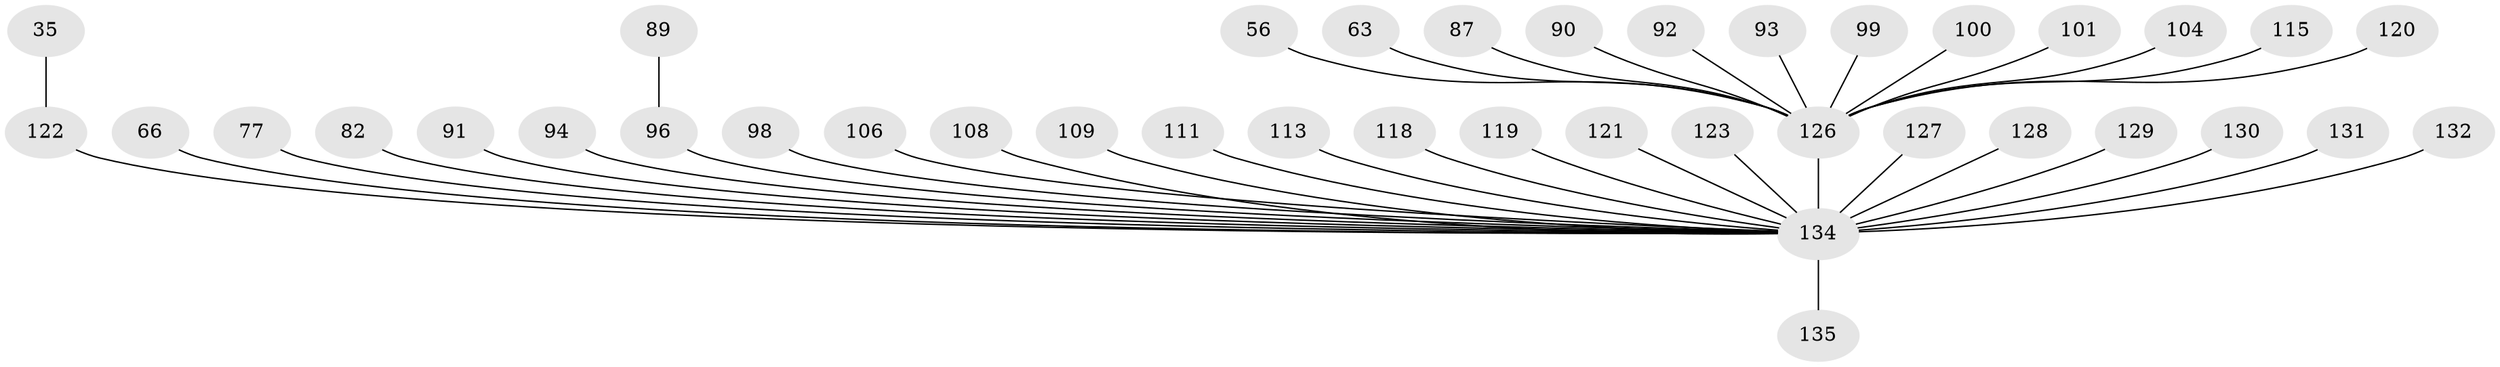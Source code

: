 // original degree distribution, {20: 0.007407407407407408, 4: 0.08148148148148149, 17: 0.007407407407407408, 3: 0.1037037037037037, 13: 0.007407407407407408, 6: 0.014814814814814815, 8: 0.014814814814814815, 7: 0.007407407407407408, 2: 0.2814814814814815, 22: 0.007407407407407408, 1: 0.42962962962962964, 9: 0.007407407407407408, 14: 0.007407407407407408, 5: 0.014814814814814815, 10: 0.007407407407407408}
// Generated by graph-tools (version 1.1) at 2025/50/03/04/25 21:50:14]
// undirected, 40 vertices, 39 edges
graph export_dot {
graph [start="1"]
  node [color=gray90,style=filled];
  35;
  56 [super="+49"];
  63;
  66 [super="+45"];
  77 [super="+74"];
  82 [super="+76"];
  87;
  89;
  90;
  91;
  92;
  93;
  94;
  96 [super="+84+65"];
  98;
  99;
  100;
  101 [super="+47"];
  104;
  106 [super="+105"];
  108;
  109;
  111;
  113;
  115;
  118;
  119;
  120;
  121;
  122 [super="+27"];
  123 [super="+58"];
  126 [super="+38+22+78+26+28+33+46+51"];
  127;
  128 [super="+72+83"];
  129 [super="+2+55+103"];
  130 [super="+88+117+125"];
  131;
  132;
  134 [super="+133+73+110+114+124+112+16+29+86+116+42+52+54+59+64+70+71"];
  135 [super="+95"];
  35 -- 122;
  56 -- 126;
  63 -- 126;
  66 -- 134 [weight=2];
  77 -- 134;
  82 -- 134 [weight=2];
  87 -- 126;
  89 -- 96;
  90 -- 126;
  91 -- 134;
  92 -- 126;
  93 -- 126;
  94 -- 134;
  96 -- 134 [weight=5];
  98 -- 134;
  99 -- 126;
  100 -- 126;
  101 -- 126;
  104 -- 126;
  106 -- 134 [weight=2];
  108 -- 134;
  109 -- 134;
  111 -- 134;
  113 -- 134;
  115 -- 126;
  118 -- 134;
  119 -- 134;
  120 -- 126;
  121 -- 134;
  122 -- 134 [weight=5];
  123 -- 134 [weight=4];
  126 -- 134 [weight=26];
  127 -- 134;
  128 -- 134 [weight=4];
  129 -- 134 [weight=2];
  130 -- 134 [weight=3];
  131 -- 134;
  132 -- 134 [weight=2];
  134 -- 135 [weight=3];
}
